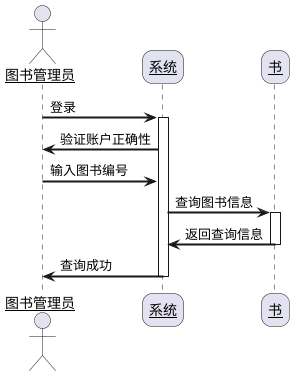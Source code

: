 @startuml
skinparam sequenceArrowThickness 2
skinparam roundcorner 20
skinparam maxmessagesize 60
skinparam sequenceParticipant underline
actor 图书管理员
participant "系统" as A
participant "书" as C
图书管理员 -> A: 登录
activate A
A->图书管理员:验证账户正确性
图书管理员 -> A: 输入图书编号
A -> C: 查询图书信息
activate C
C-> A: 返回查询信息
deactivate C
A -> 图书管理员: 查询成功
deactivate A

@enduml
